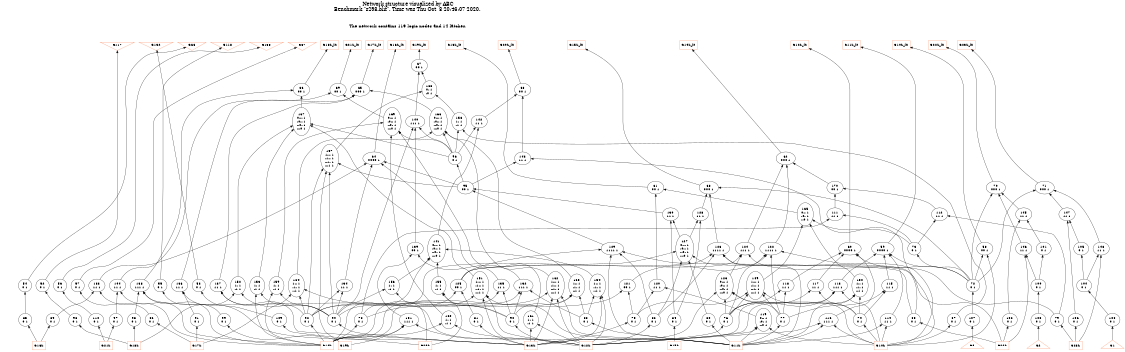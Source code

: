 # Network structure generated by ABC

digraph network {
size = "7.5,10";
center = true;
edge [dir = back];

{
  node [shape = plaintext];
  edge [style = invis];
  LevelTitle1 [label=""];
  LevelTitle2 [label=""];
  Level10 [label = ""];
  Level9 [label = ""];
  Level8 [label = ""];
  Level7 [label = ""];
  Level6 [label = ""];
  Level5 [label = ""];
  Level4 [label = ""];
  Level3 [label = ""];
  Level2 [label = ""];
  Level1 [label = ""];
  Level0 [label = ""];
  LevelTitle1 ->  LevelTitle2 ->  Level10 ->  Level9 ->  Level8 ->  Level7 ->  Level6 ->  Level5 ->  Level4 ->  Level3 ->  Level2 ->  Level1 ->  Level0;
}

{
  rank = same;
  LevelTitle1;
  title1 [shape=plaintext,
          fontsize=20,
          fontname = "Times-Roman",
          label="Network structure visualized by ABC\nBenchmark \"s298.blif\". Time was Thu Oct  8 20:46:07 2020. "
         ];
}

{
  rank = same;
  LevelTitle2;
  title2 [shape=plaintext,
          fontsize=18,
          fontname = "Times-Roman",
          label="The network contains 119 logic nodes and 14 latches.\n"
         ];
}

{
  rank = same;
  Level10;
  Node4 [label = "G117", shape = invtriangle, color = coral, fillcolor = coral];
  Node5 [label = "G132", shape = invtriangle, color = coral, fillcolor = coral];
  Node6 [label = "G66", shape = invtriangle, color = coral, fillcolor = coral];
  Node7 [label = "G118", shape = invtriangle, color = coral, fillcolor = coral];
  Node8 [label = "G133", shape = invtriangle, color = coral, fillcolor = coral];
  Node9 [label = "G67", shape = invtriangle, color = coral, fillcolor = coral];
  Node11 [label = "G10L_in", shape = box, color = coral, fillcolor = coral];
  Node14 [label = "G11L_in", shape = box, color = coral, fillcolor = coral];
  Node17 [label = "G12L_in", shape = box, color = coral, fillcolor = coral];
  Node20 [label = "G13L_in", shape = box, color = coral, fillcolor = coral];
  Node23 [label = "G14L_in", shape = box, color = coral, fillcolor = coral];
  Node26 [label = "G15L_in", shape = box, color = coral, fillcolor = coral];
  Node29 [label = "G16L_in", shape = box, color = coral, fillcolor = coral];
  Node32 [label = "G17L_in", shape = box, color = coral, fillcolor = coral];
  Node35 [label = "G18L_in", shape = box, color = coral, fillcolor = coral];
  Node38 [label = "G19L_in", shape = box, color = coral, fillcolor = coral];
  Node41 [label = "G20L_in", shape = box, color = coral, fillcolor = coral];
  Node44 [label = "G21L_in", shape = box, color = coral, fillcolor = coral];
  Node47 [label = "G22L_in", shape = box, color = coral, fillcolor = coral];
  Node50 [label = "G23L_in", shape = box, color = coral, fillcolor = coral];
}

{
  rank = same;
  Level9;
  Node67 [label = "67\n00 1", shape = ellipse];
}

{
  rank = same;
  Level8;
  Node65 [label = "65\n000 1", shape = ellipse];
  Node66 [label = "66\n00 1", shape = ellipse];
  Node68 [label = "68\n00 1", shape = ellipse];
  Node69 [label = "69\n00 1", shape = ellipse];
  Node168 [label = "168\n0- 1\n-0 1", shape = ellipse];
}

{
  rank = same;
  Level7;
  Node140 [label = "140\n111 1", shape = ellipse];
  Node142 [label = "142\n11 1", shape = ellipse];
  Node158 [label = "158\n1- 1\n-1 1", shape = ellipse];
  Node166 [label = "166\n0--- 1\n-0-- 1\n--0- 1\n---0 1", shape = ellipse];
  Node167 [label = "167\n0--- 1\n-0-- 1\n--0- 1\n---0 1", shape = ellipse];
  Node169 [label = "169\n0--- 1\n-0-- 1\n--0- 1\n---0 1", shape = ellipse];
}

{
  rank = same;
  Level6;
  Node62 [label = "62\n000 1", shape = ellipse];
  Node64 [label = "64\n0000 1", shape = ellipse];
  Node96 [label = "96\n0 1", shape = ellipse];
  Node143 [label = "143\n11 1", shape = ellipse];
  Node157 [label = "157\n1--- 1\n-1-- 1\n--1- 1\n---1 1", shape = ellipse];
}

{
  rank = same;
  Level5;
  Node61 [label = "61\n00 1", shape = ellipse];
  Node63 [label = "63\n000 1", shape = ellipse];
  Node70 [label = "70\n000 1", shape = ellipse];
  Node71 [label = "71\n000 1", shape = ellipse];
  Node95 [label = "95\n00 1", shape = ellipse];
  Node170 [label = "170\n00 1", shape = ellipse];
}

{
  rank = same;
  Level4;
  Node111 [label = "111\n11 1", shape = ellipse];
  Node112 [label = "112\n11 1", shape = ellipse];
  Node128 [label = "128\n11 1", shape = ellipse];
  Node130 [label = "130\n11 1", shape = ellipse];
  Node145 [label = "145\n11 1", shape = ellipse];
  Node147 [label = "147\n11 1", shape = ellipse];
  Node165 [label = "165\n0-- 1\n-0- 1\n--0 1", shape = ellipse];
}

{
  rank = same;
  Level3;
  Node58 [label = "58\n00 1", shape = ellipse];
  Node59 [label = "59\n0000 1", shape = ellipse];
  Node60 [label = "60\n0000 1", shape = ellipse];
  Node73 [label = "73\n0 1", shape = ellipse];
  Node101 [label = "101\n0 1", shape = ellipse];
  Node105 [label = "105\n0 1", shape = ellipse];
  Node122 [label = "122\n1111 1", shape = ellipse];
  Node124 [label = "124\n111 1", shape = ellipse];
  Node126 [label = "126\n1111 1", shape = ellipse];
  Node127 [label = "127\n0--- 1\n-0-- 1\n--0- 1\n---0 1", shape = ellipse];
  Node129 [label = "129\n1111 1", shape = ellipse];
  Node139 [label = "139\n00 1", shape = ellipse];
  Node141 [label = "141\n0--- 1\n-0-- 1\n--0- 1\n---0 1", shape = ellipse];
  Node146 [label = "146\n11 1", shape = ellipse];
  Node148 [label = "148\n11 1", shape = ellipse];
}

{
  rank = same;
  Level2;
  Node52 [label = "52\n0 1", shape = ellipse];
  Node53 [label = "53\n0 1", shape = ellipse];
  Node54 [label = "54\n0 1", shape = ellipse];
  Node55 [label = "55\n0 1", shape = ellipse];
  Node56 [label = "56\n0 1", shape = ellipse];
  Node57 [label = "57\n0 1", shape = ellipse];
  Node72 [label = "72\n0 1", shape = ellipse];
  Node100 [label = "100\n0 1", shape = ellipse];
  Node104 [label = "104\n0 1", shape = ellipse];
  Node113 [label = "113\n111 1", shape = ellipse];
  Node115 [label = "115\n11 1", shape = ellipse];
  Node117 [label = "117\n11 1", shape = ellipse];
  Node118 [label = "118\n11 1", shape = ellipse];
  Node120 [label = "120\n11 1", shape = ellipse];
  Node121 [label = "121\n00 1", shape = ellipse];
  Node123 [label = "123\n0--- 1\n-0-- 1\n--0- 1\n---0 1", shape = ellipse];
  Node125 [label = "125\n00 1", shape = ellipse];
  Node132 [label = "132\n111 1", shape = ellipse];
  Node133 [label = "133\n11 1", shape = ellipse];
  Node134 [label = "134\n11 1", shape = ellipse];
  Node135 [label = "135\n11 1", shape = ellipse];
  Node136 [label = "136\n11 1", shape = ellipse];
  Node137 [label = "137\n11 1", shape = ellipse];
  Node138 [label = "138\n111 1", shape = ellipse];
  Node144 [label = "144\n11 1", shape = ellipse];
  Node149 [label = "149\n1--- 1\n-1-- 1\n--1- 1\n---1 1", shape = ellipse];
  Node150 [label = "150\n1-- 1\n-1- 1\n--1 1", shape = ellipse];
  Node151 [label = "151\n1--- 1\n-1-- 1\n--1- 1\n---1 1", shape = ellipse];
  Node152 [label = "152\n1- 1\n-1 1", shape = ellipse];
  Node153 [label = "153\n1- 1\n-1 1", shape = ellipse];
  Node154 [label = "154\n1-- 1\n-1- 1\n--1 1", shape = ellipse];
  Node155 [label = "155\n1- 1\n-1 1", shape = ellipse];
  Node156 [label = "156\n1- 1\n-1 1", shape = ellipse];
  Node159 [label = "159\n1- 1\n-1 1", shape = ellipse];
  Node162 [label = "162\n1--- 1\n-1-- 1\n--1- 1\n---1 1", shape = ellipse];
  Node163 [label = "163\n1-- 1\n-1- 1\n--1 1", shape = ellipse];
  Node164 [label = "164\n1-- 1\n-1- 1\n--1 1", shape = ellipse];
}

{
  rank = same;
  Level1;
  Node74 [label = "74\n0 1", shape = ellipse];
  Node75 [label = "75\n0 1", shape = ellipse];
  Node76 [label = "76\n0 1", shape = ellipse];
  Node77 [label = "77\n0 1", shape = ellipse];
  Node78 [label = "78\n0 1", shape = ellipse];
  Node79 [label = "79\n0 1", shape = ellipse];
  Node80 [label = "80\n0 1", shape = ellipse];
  Node81 [label = "81\n0 1", shape = ellipse];
  Node82 [label = "82\n0 1", shape = ellipse];
  Node83 [label = "83\n0 1", shape = ellipse];
  Node84 [label = "84\n0 1", shape = ellipse];
  Node85 [label = "85\n0 1", shape = ellipse];
  Node86 [label = "86\n0 1", shape = ellipse];
  Node87 [label = "87\n0 1", shape = ellipse];
  Node88 [label = "88\n0 1", shape = ellipse];
  Node89 [label = "89\n0 1", shape = ellipse];
  Node90 [label = "90\n0 1", shape = ellipse];
  Node91 [label = "91\n0 1", shape = ellipse];
  Node92 [label = "92\n0 1", shape = ellipse];
  Node93 [label = "93\n0 1", shape = ellipse];
  Node94 [label = "94\n0 1", shape = ellipse];
  Node97 [label = "97\n0 1", shape = ellipse];
  Node98 [label = "98\n0 1", shape = ellipse];
  Node99 [label = "99\n0 1", shape = ellipse];
  Node102 [label = "102\n0 1", shape = ellipse];
  Node103 [label = "103\n0 1", shape = ellipse];
  Node106 [label = "106\n0 1", shape = ellipse];
  Node107 [label = "107\n0 1", shape = ellipse];
  Node108 [label = "108\n0 1", shape = ellipse];
  Node109 [label = "109\n0 1", shape = ellipse];
  Node110 [label = "110\n0 1", shape = ellipse];
  Node114 [label = "114\n11 1", shape = ellipse];
  Node116 [label = "116\n111 1", shape = ellipse];
  Node119 [label = "119\n0-- 1\n-0- 1\n--0 1", shape = ellipse];
  Node131 [label = "131\n111 1", shape = ellipse];
  Node160 [label = "160\n1- 1\n-1 1", shape = ellipse];
  Node161 [label = "161\n1- 1\n-1 1", shape = ellipse];
}

{
  rank = same;
  Level0;
  Node1 [label = "G0", shape = triangle, color = coral, fillcolor = coral];
  Node2 [label = "G1", shape = triangle, color = coral, fillcolor = coral];
  Node3 [label = "G2", shape = triangle, color = coral, fillcolor = coral];
  Node12 [label = "G10L", shape = box, color = coral, fillcolor = coral];
  Node15 [label = "G11L", shape = box, color = coral, fillcolor = coral];
  Node18 [label = "G12L", shape = box, color = coral, fillcolor = coral];
  Node21 [label = "G13L", shape = box, color = coral, fillcolor = coral];
  Node24 [label = "G14L", shape = box, color = coral, fillcolor = coral];
  Node27 [label = "G15L", shape = box, color = coral, fillcolor = coral];
  Node30 [label = "G16L", shape = box, color = coral, fillcolor = coral];
  Node33 [label = "G17L", shape = box, color = coral, fillcolor = coral];
  Node36 [label = "G18L", shape = box, color = coral, fillcolor = coral];
  Node39 [label = "G19L", shape = box, color = coral, fillcolor = coral];
  Node42 [label = "G20L", shape = box, color = coral, fillcolor = coral];
  Node45 [label = "G21L", shape = box, color = coral, fillcolor = coral];
  Node48 [label = "G22L", shape = box, color = coral, fillcolor = coral];
  Node51 [label = "G23L", shape = box, color = coral, fillcolor = coral];
}

title1 -> title2 [style = invis];
title2 -> Node4 [style = invis];
title2 -> Node5 [style = invis];
title2 -> Node6 [style = invis];
title2 -> Node7 [style = invis];
title2 -> Node8 [style = invis];
title2 -> Node9 [style = invis];
title2 -> Node11 [style = invis];
title2 -> Node14 [style = invis];
title2 -> Node17 [style = invis];
title2 -> Node20 [style = invis];
title2 -> Node23 [style = invis];
title2 -> Node26 [style = invis];
title2 -> Node29 [style = invis];
title2 -> Node32 [style = invis];
title2 -> Node35 [style = invis];
title2 -> Node38 [style = invis];
title2 -> Node41 [style = invis];
title2 -> Node44 [style = invis];
title2 -> Node47 [style = invis];
title2 -> Node50 [style = invis];
Node4 -> Node5 [style = invis];
Node5 -> Node6 [style = invis];
Node6 -> Node7 [style = invis];
Node7 -> Node8 [style = invis];
Node8 -> Node9 [style = invis];
Node4 -> Node52 [style = solid];
Node5 -> Node53 [style = solid];
Node6 -> Node54 [style = solid];
Node7 -> Node55 [style = solid];
Node8 -> Node56 [style = solid];
Node9 -> Node57 [style = solid];
Node11 -> Node58 [style = solid];
Node14 -> Node59 [style = solid];
Node17 -> Node60 [style = solid];
Node20 -> Node61 [style = solid];
Node23 -> Node62 [style = solid];
Node26 -> Node63 [style = solid];
Node29 -> Node64 [style = solid];
Node32 -> Node65 [style = solid];
Node35 -> Node66 [style = solid];
Node38 -> Node67 [style = solid];
Node41 -> Node68 [style = solid];
Node44 -> Node69 [style = solid];
Node47 -> Node70 [style = solid];
Node50 -> Node71 [style = solid];
Node52 -> Node98 [style = solid];
Node53 -> Node109 [style = solid];
Node54 -> Node85 [style = solid];
Node55 -> Node99 [style = solid];
Node56 -> Node110 [style = solid];
Node57 -> Node86 [style = solid];
Node58 -> Node12 [style = solid];
Node58 -> Node72 [style = solid];
Node59 -> Node113 [style = solid];
Node59 -> Node114 [style = solid];
Node59 -> Node115 [style = solid];
Node59 -> Node72 [style = solid];
Node60 -> Node116 [style = solid];
Node60 -> Node117 [style = solid];
Node60 -> Node118 [style = solid];
Node60 -> Node72 [style = solid];
Node61 -> Node120 [style = solid];
Node61 -> Node165 [style = solid];
Node62 -> Node122 [style = solid];
Node62 -> Node124 [style = solid];
Node62 -> Node170 [style = solid];
Node63 -> Node126 [style = solid];
Node63 -> Node128 [style = solid];
Node63 -> Node72 [style = solid];
Node64 -> Node133 [style = solid];
Node64 -> Node134 [style = solid];
Node64 -> Node135 [style = solid];
Node64 -> Node95 [style = solid];
Node65 -> Node136 [style = solid];
Node65 -> Node137 [style = solid];
Node65 -> Node166 [style = solid];
Node66 -> Node138 [style = solid];
Node66 -> Node167 [style = solid];
Node67 -> Node140 [style = solid];
Node67 -> Node168 [style = solid];
Node68 -> Node142 [style = solid];
Node68 -> Node143 [style = solid];
Node69 -> Node144 [style = solid];
Node69 -> Node169 [style = solid];
Node70 -> Node145 [style = solid];
Node70 -> Node146 [style = solid];
Node70 -> Node72 [style = solid];
Node71 -> Node147 [style = solid];
Node71 -> Node148 [style = solid];
Node71 -> Node72 [style = solid];
Node72 -> Node107 [style = solid];
Node73 -> Node72 [style = solid];
Node74 -> Node12 [style = solid];
Node75 -> Node21 [style = solid];
Node76 -> Node18 [style = solid];
Node77 -> Node15 [style = solid];
Node78 -> Node24 [style = solid];
Node79 -> Node51 [style = solid];
Node80 -> Node15 [style = solid];
Node81 -> Node21 [style = solid];
Node82 -> Node18 [style = solid];
Node83 -> Node48 [style = solid];
Node84 -> Node27 [style = solid];
Node85 -> Node30 [style = solid];
Node86 -> Node33 [style = solid];
Node87 -> Node12 [style = solid];
Node88 -> Node15 [style = solid];
Node89 -> Node30 [style = solid];
Node90 -> Node18 [style = solid];
Node91 -> Node33 [style = solid];
Node92 -> Node24 [style = solid];
Node93 -> Node36 [style = solid];
Node94 -> Node21 [style = solid];
Node95 -> Node129 [style = solid];
Node95 -> Node130 [style = solid];
Node96 -> Node95 [style = solid];
Node97 -> Node45 [style = solid];
Node98 -> Node36 [style = solid];
Node99 -> Node39 [style = solid];
Node100 -> Node103 [style = solid];
Node101 -> Node100 [style = solid];
Node102 -> Node48 [style = solid];
Node103 -> Node3 [style = solid];
Node104 -> Node108 [style = solid];
Node105 -> Node104 [style = solid];
Node106 -> Node51 [style = solid];
Node107 -> Node1 [style = solid];
Node108 -> Node2 [style = solid];
Node109 -> Node42 [style = solid];
Node110 -> Node45 [style = solid];
Node111 -> Node73 [style = solid];
Node111 -> Node78 [style = solid];
Node112 -> Node79 [style = solid];
Node112 -> Node73 [style = solid];
Node113 -> Node12 [style = solid];
Node113 -> Node76 [style = solid];
Node113 -> Node21 [style = solid];
Node114 -> Node12 [style = solid];
Node114 -> Node15 [style = solid];
Node115 -> Node74 [style = solid];
Node115 -> Node77 [style = solid];
Node116 -> Node12 [style = solid];
Node116 -> Node15 [style = solid];
Node116 -> Node18 [style = solid];
Node117 -> Node74 [style = solid];
Node117 -> Node76 [style = solid];
Node118 -> Node77 [style = solid];
Node118 -> Node76 [style = solid];
Node119 -> Node18 [style = solid];
Node119 -> Node15 [style = solid];
Node119 -> Node12 [style = solid];
Node120 -> Node75 [style = solid];
Node120 -> Node119 [style = solid];
Node121 -> Node78 [style = solid];
Node121 -> Node75 [style = solid];
Node122 -> Node76 [style = solid];
Node122 -> Node77 [style = solid];
Node122 -> Node12 [style = solid];
Node122 -> Node121 [style = solid];
Node123 -> Node21 [style = solid];
Node123 -> Node76 [style = solid];
Node123 -> Node77 [style = solid];
Node123 -> Node12 [style = solid];
Node124 -> Node78 [style = solid];
Node124 -> Node79 [style = solid];
Node124 -> Node123 [style = solid];
Node125 -> Node24 [style = solid];
Node125 -> Node81 [style = solid];
Node126 -> Node82 [style = solid];
Node126 -> Node15 [style = solid];
Node126 -> Node83 [style = solid];
Node126 -> Node125 [style = solid];
Node127 -> Node82 [style = solid];
Node127 -> Node80 [style = solid];
Node127 -> Node48 [style = solid];
Node127 -> Node125 [style = solid];
Node128 -> Node84 [style = solid];
Node128 -> Node127 [style = solid];
Node129 -> Node82 [style = solid];
Node129 -> Node15 [style = solid];
Node129 -> Node83 [style = solid];
Node129 -> Node125 [style = solid];
Node130 -> Node84 [style = solid];
Node130 -> Node127 [style = solid];
Node131 -> Node18 [style = solid];
Node131 -> Node24 [style = solid];
Node131 -> Node39 [style = solid];
Node132 -> Node88 [style = solid];
Node132 -> Node90 [style = solid];
Node132 -> Node24 [style = solid];
Node133 -> Node24 [style = solid];
Node133 -> Node89 [style = solid];
Node134 -> Node94 [style = solid];
Node134 -> Node92 [style = solid];
Node135 -> Node90 [style = solid];
Node135 -> Node94 [style = solid];
Node136 -> Node91 [style = solid];
Node136 -> Node21 [style = solid];
Node137 -> Node92 [style = solid];
Node137 -> Node21 [style = solid];
Node138 -> Node93 [style = solid];
Node138 -> Node24 [style = solid];
Node138 -> Node18 [style = solid];
Node139 -> Node131 [style = solid];
Node139 -> Node132 [style = solid];
Node140 -> Node94 [style = solid];
Node140 -> Node96 [style = solid];
Node140 -> Node139 [style = solid];
Node141 -> Node154 [style = solid];
Node141 -> Node155 [style = solid];
Node141 -> Node156 [style = solid];
Node141 -> Node24 [style = solid];
Node142 -> Node96 [style = solid];
Node142 -> Node141 [style = solid];
Node143 -> Node12 [style = solid];
Node143 -> Node95 [style = solid];
Node144 -> Node97 [style = solid];
Node144 -> Node24 [style = solid];
Node145 -> Node101 [style = solid];
Node145 -> Node102 [style = solid];
Node146 -> Node100 [style = solid];
Node146 -> Node48 [style = solid];
Node147 -> Node105 [style = solid];
Node147 -> Node106 [style = solid];
Node148 -> Node104 [style = solid];
Node148 -> Node51 [style = solid];
Node149 -> Node74 [style = solid];
Node149 -> Node77 [style = solid];
Node149 -> Node76 [style = solid];
Node149 -> Node75 [style = solid];
Node150 -> Node74 [style = solid];
Node150 -> Node15 [style = solid];
Node150 -> Node18 [style = solid];
Node151 -> Node15 [style = solid];
Node151 -> Node18 [style = solid];
Node151 -> Node21 [style = solid];
Node151 -> Node92 [style = solid];
Node152 -> Node94 [style = solid];
Node152 -> Node36 [style = solid];
Node153 -> Node94 [style = solid];
Node153 -> Node24 [style = solid];
Node154 -> Node88 [style = solid];
Node154 -> Node18 [style = solid];
Node154 -> Node21 [style = solid];
Node155 -> Node90 [style = solid];
Node155 -> Node42 [style = solid];
Node156 -> Node94 [style = solid];
Node156 -> Node42 [style = solid];
Node157 -> Node95 [style = solid];
Node157 -> Node94 [style = solid];
Node157 -> Node92 [style = solid];
Node157 -> Node39 [style = solid];
Node158 -> Node96 [style = solid];
Node158 -> Node87 [style = solid];
Node159 -> Node94 [style = solid];
Node159 -> Node24 [style = solid];
Node160 -> Node15 [style = solid];
Node160 -> Node24 [style = solid];
Node161 -> Node18 [style = solid];
Node161 -> Node21 [style = solid];
Node162 -> Node15 [style = solid];
Node162 -> Node18 [style = solid];
Node162 -> Node21 [style = solid];
Node162 -> Node92 [style = solid];
Node163 -> Node88 [style = solid];
Node163 -> Node90 [style = solid];
Node163 -> Node24 [style = solid];
Node164 -> Node90 [style = solid];
Node164 -> Node92 [style = solid];
Node164 -> Node33 [style = solid];
Node165 -> Node149 [style = solid];
Node165 -> Node150 [style = solid];
Node165 -> Node73 [style = solid];
Node166 -> Node162 [style = solid];
Node166 -> Node163 [style = solid];
Node166 -> Node164 [style = solid];
Node166 -> Node96 [style = solid];
Node167 -> Node151 [style = solid];
Node167 -> Node152 [style = solid];
Node167 -> Node153 [style = solid];
Node167 -> Node96 [style = solid];
Node168 -> Node157 [style = solid];
Node168 -> Node158 [style = solid];
Node169 -> Node159 [style = solid];
Node169 -> Node160 [style = solid];
Node169 -> Node161 [style = solid];
Node169 -> Node96 [style = solid];
Node170 -> Node111 [style = solid];
Node170 -> Node112 [style = solid];
}

